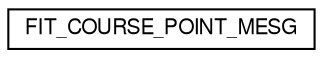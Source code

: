 digraph "Graphical Class Hierarchy"
{
  edge [fontname="FreeSans",fontsize="10",labelfontname="FreeSans",labelfontsize="10"];
  node [fontname="FreeSans",fontsize="10",shape=record];
  rankdir="LR";
  Node1 [label="FIT_COURSE_POINT_MESG",height=0.2,width=0.4,color="black", fillcolor="white", style="filled",URL="$struct_f_i_t___c_o_u_r_s_e___p_o_i_n_t___m_e_s_g.html"];
}
